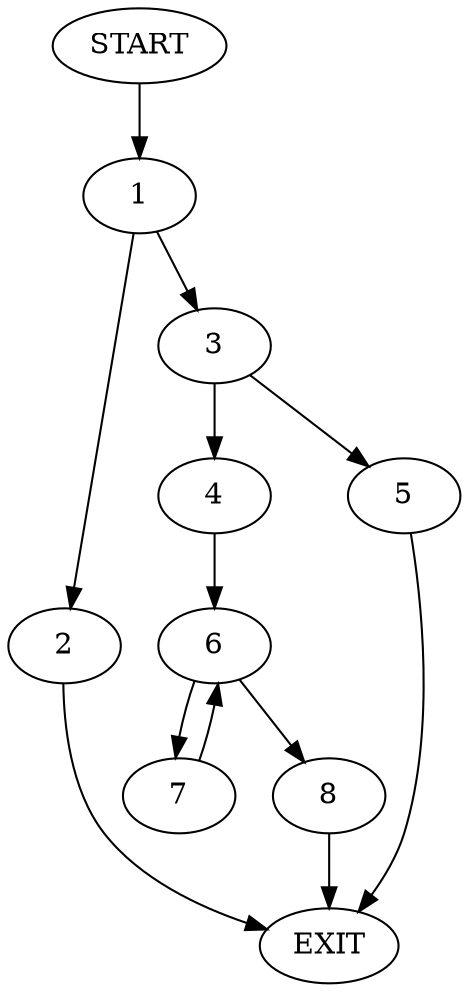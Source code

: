 digraph {
0 [label="START"]
9 [label="EXIT"]
0 -> 1
1 -> 2
1 -> 3
2 -> 9
3 -> 4
3 -> 5
4 -> 6
5 -> 9
6 -> 7
6 -> 8
8 -> 9
7 -> 6
}
